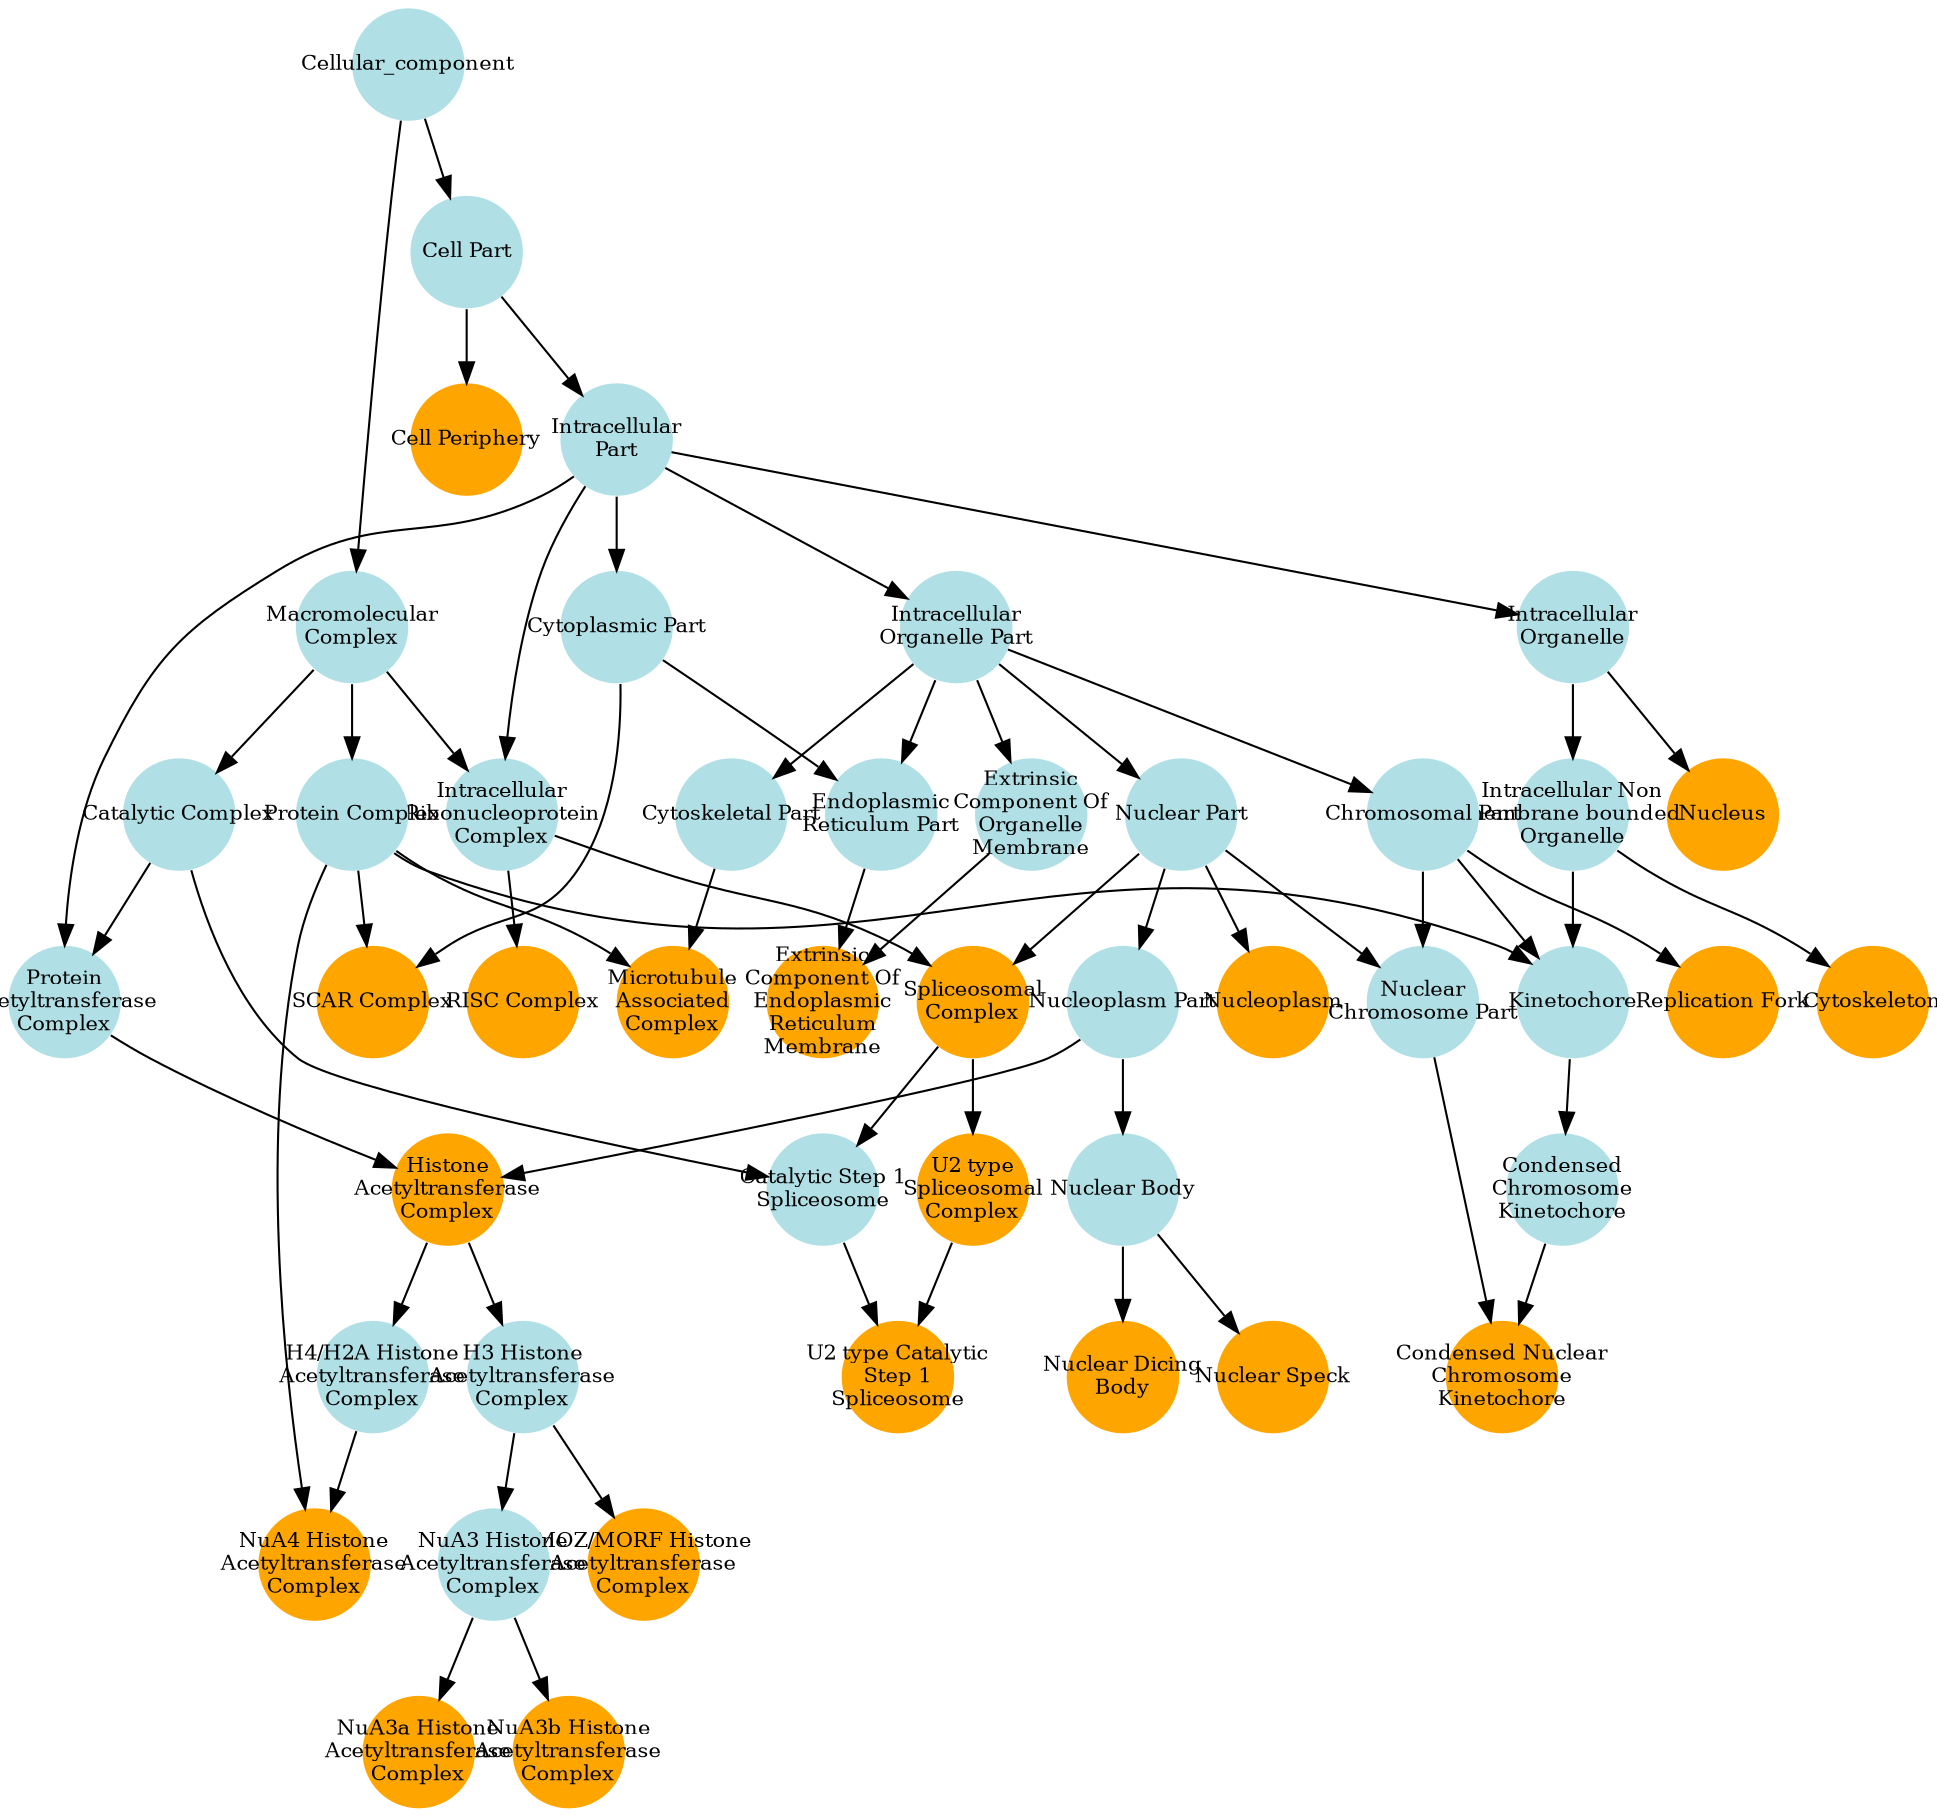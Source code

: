 digraph {
1 [style="filled", fixedsize="true", fontsize="10", shape="circle", width="0.75", fillcolor="powderblue", label="Cellular_component", color="transparent"];
2 [style="filled", fixedsize="true", fontsize="10", shape="circle", width="0.75", fillcolor="powderblue", label="Cell Part", color="transparent"];
3 [style="filled", fixedsize="true", fontsize="10", shape="circle", width="0.75", fillcolor="powderblue", label="Intracellular
Part", color="transparent"];
4 [style="filled", fixedsize="true", fontsize="10", shape="circle", width="0.75", fillcolor="powderblue", label="Intracellular
Organelle", color="transparent"];
5 [style="filled", fixedsize="true", fontsize="10", shape="circle", width="0.75", fillcolor="orange", label="Nucleus", color="transparent"];
6 [style="filled", fixedsize="true", fontsize="10", shape="circle", width="0.75", fillcolor="powderblue", label="Macromolecular
Complex", color="transparent"];
7 [style="filled", fixedsize="true", fontsize="10", shape="circle", width="0.75", fillcolor="powderblue", label="Catalytic Complex", color="transparent"];
8 [style="filled", fixedsize="true", fontsize="10", shape="circle", width="0.75", fillcolor="powderblue", label="Protein
Acetyltransferase
Complex", color="transparent"];
9 [style="filled", fixedsize="true", fontsize="10", shape="circle", width="0.75", fillcolor="powderblue", label="Intracellular
Organelle Part", color="transparent"];
10 [style="filled", fixedsize="true", fontsize="10", shape="circle", width="0.75", fillcolor="powderblue", label="Nuclear Part", color="transparent"];
11 [style="filled", fixedsize="true", fontsize="10", shape="circle", width="0.75", fillcolor="powderblue", label="Nucleoplasm Part", color="transparent"];
12 [style="filled", fixedsize="true", fontsize="10", shape="circle", width="0.75", fillcolor="orange", label="Histone
Acetyltransferase
Complex", color="transparent"];
13 [style="filled", fixedsize="true", fontsize="10", shape="circle", width="0.75", fillcolor="powderblue", label="H3 Histone
Acetyltransferase
Complex", color="transparent"];
14 [style="filled", fixedsize="true", fontsize="10", shape="circle", width="0.75", fillcolor="orange", label="MOZ/MORF Histone
Acetyltransferase
Complex", color="transparent"];
15 [style="filled", fixedsize="true", fontsize="10", shape="circle", width="0.75", fillcolor="powderblue", label="NuA3 Histone
Acetyltransferase
Complex", color="transparent"];
16 [style="filled", fixedsize="true", fontsize="10", shape="circle", width="0.75", fillcolor="orange", label="NuA3a Histone
Acetyltransferase
Complex", color="transparent"];
17 [style="filled", fixedsize="true", fontsize="10", shape="circle", width="0.75", fillcolor="orange", label="NuA3b Histone
Acetyltransferase
Complex", color="transparent"];
18 [style="filled", fixedsize="true", fontsize="10", shape="circle", width="0.75", fillcolor="powderblue", label="Protein Complex", color="transparent"];
19 [style="filled", fixedsize="true", fontsize="10", shape="circle", width="0.75", fillcolor="powderblue", label="Cytoplasmic Part", color="transparent"];
20 [style="filled", fixedsize="true", fontsize="10", shape="circle", width="0.75", fillcolor="orange", label="SCAR Complex", color="transparent"];
21 [style="filled", fixedsize="true", fontsize="10", shape="circle", width="0.75", fillcolor="powderblue", label="Intracellular Non
membrane bounded
Organelle", color="transparent"];
22 [style="filled", fixedsize="true", fontsize="10", shape="circle", width="0.75", fillcolor="orange", label="Cytoskeleton", color="transparent"];
23 [style="filled", fixedsize="true", fontsize="10", shape="circle", width="0.75", fillcolor="powderblue", label="Chromosomal Part", color="transparent"];
24 [style="filled", fixedsize="true", fontsize="10", shape="circle", width="0.75", fillcolor="powderblue", label="Kinetochore", color="transparent"];
25 [style="filled", fixedsize="true", fontsize="10", shape="circle", width="0.75", fillcolor="powderblue", label="Condensed
Chromosome
Kinetochore", color="transparent"];
26 [style="filled", fixedsize="true", fontsize="10", shape="circle", width="0.75", fillcolor="powderblue", label="Nuclear
Chromosome Part", color="transparent"];
27 [style="filled", fixedsize="true", fontsize="10", shape="circle", width="0.75", fillcolor="orange", label="Condensed Nuclear
Chromosome
Kinetochore", color="transparent"];
28 [style="filled", fixedsize="true", fontsize="10", shape="circle", width="0.75", fillcolor="powderblue", label="Intracellular
Ribonucleoprotein
Complex", color="transparent"];
29 [style="filled", fixedsize="true", fontsize="10", shape="circle", width="0.75", fillcolor="orange", label="Spliceosomal
Complex", color="transparent"];
30 [style="filled", fixedsize="true", fontsize="10", shape="circle", width="0.75", fillcolor="powderblue", label="Nuclear Body", color="transparent"];
31 [style="filled", fixedsize="true", fontsize="10", shape="circle", width="0.75", fillcolor="orange", label="Nuclear Speck", color="transparent"];
32 [style="filled", fixedsize="true", fontsize="10", shape="circle", width="0.75", fillcolor="powderblue", label="Extrinsic
Component Of
Organelle
Membrane", color="transparent"];
33 [style="filled", fixedsize="true", fontsize="10", shape="circle", width="0.75", fillcolor="powderblue", label="Endoplasmic
Reticulum Part", color="transparent"];
34 [style="filled", fixedsize="true", fontsize="10", shape="circle", width="0.75", fillcolor="orange", label="Extrinsic
Component Of
Endoplasmic
Reticulum
Membrane", color="transparent"];
35 [style="filled", fixedsize="true", fontsize="10", shape="circle", width="0.75", fillcolor="powderblue", label="Cytoskeletal Part", color="transparent"];
36 [style="filled", fixedsize="true", fontsize="10", shape="circle", width="0.75", fillcolor="orange", label="Microtubule
Associated
Complex", color="transparent"];
37 [style="filled", fixedsize="true", fontsize="10", shape="circle", width="0.75", fillcolor="orange", label="Nucleoplasm", color="transparent"];
38 [style="filled", fixedsize="true", fontsize="10", shape="circle", width="0.75", fillcolor="orange", label="RISC Complex", color="transparent"];
39 [style="filled", fixedsize="true", fontsize="10", shape="circle", width="0.75", fillcolor="orange", label="Cell Periphery", color="transparent"];
40 [style="filled", fixedsize="true", fontsize="10", shape="circle", width="0.75", fillcolor="orange", label="U2 type
Spliceosomal
Complex", color="transparent"];
41 [style="filled", fixedsize="true", fontsize="10", shape="circle", width="0.75", fillcolor="powderblue", label="Catalytic Step 1
Spliceosome", color="transparent"];
42 [style="filled", fixedsize="true", fontsize="10", shape="circle", width="0.75", fillcolor="orange", label="U2 type Catalytic
Step 1
Spliceosome", color="transparent"];
43 [style="filled", fixedsize="true", fontsize="10", shape="circle", width="0.75", fillcolor="powderblue", label="H4/H2A Histone
Acetyltransferase
Complex", color="transparent"];
44 [style="filled", fixedsize="true", fontsize="10", shape="circle", width="0.75", fillcolor="orange", label="NuA4 Histone
Acetyltransferase
Complex", color="transparent"];
45 [style="filled", fixedsize="true", fontsize="10", shape="circle", width="0.75", fillcolor="orange", label="Replication Fork", color="transparent"];
46 [style="filled", fixedsize="true", fontsize="10", shape="circle", width="0.75", fillcolor="orange", label="Nuclear Dicing
Body", color="transparent"];
1 -> 2 [color="#000000", lty="solid"];
2 -> 3 [color="#000000", lty="solid"];
3 -> 4 [color="#000000", lty="solid"];
4 -> 5 [color="#000000", lty="solid"];
1 -> 6 [color="#000000", lty="solid"];
6 -> 7 [color="#000000", lty="solid"];
3 -> 8 [color="#000000", lty="solid"];
7 -> 8 [color="#000000", lty="solid"];
3 -> 9 [color="#000000", lty="solid"];
9 -> 10 [color="#000000", lty="solid"];
10 -> 11 [color="#000000", lty="solid"];
8 -> 12 [color="#000000", lty="solid"];
11 -> 12 [color="#000000", lty="solid"];
12 -> 13 [color="#000000", lty="solid"];
13 -> 14 [color="#000000", lty="solid"];
13 -> 15 [color="#000000", lty="solid"];
15 -> 16 [color="#000000", lty="solid"];
15 -> 17 [color="#000000", lty="solid"];
6 -> 18 [color="#000000", lty="solid"];
3 -> 19 [color="#000000", lty="solid"];
18 -> 20 [color="#000000", lty="solid"];
19 -> 20 [color="#000000", lty="solid"];
4 -> 21 [color="#000000", lty="solid"];
21 -> 22 [color="#000000", lty="solid"];
9 -> 23 [color="#000000", lty="solid"];
18 -> 24 [color="#000000", lty="solid"];
21 -> 24 [color="#000000", lty="solid"];
23 -> 24 [color="#000000", lty="solid"];
24 -> 25 [color="#000000", lty="solid"];
10 -> 26 [color="#000000", lty="solid"];
23 -> 26 [color="#000000", lty="solid"];
25 -> 27 [color="#000000", lty="solid"];
26 -> 27 [color="#000000", lty="solid"];
3 -> 28 [color="#000000", lty="solid"];
6 -> 28 [color="#000000", lty="solid"];
10 -> 29 [color="#000000", lty="solid"];
28 -> 29 [color="#000000", lty="solid"];
11 -> 30 [color="#000000", lty="solid"];
30 -> 31 [color="#000000", lty="solid"];
9 -> 32 [color="#000000", lty="solid"];
9 -> 33 [color="#000000", lty="solid"];
19 -> 33 [color="#000000", lty="solid"];
32 -> 34 [color="#000000", lty="solid"];
33 -> 34 [color="#000000", lty="solid"];
9 -> 35 [color="#000000", lty="solid"];
18 -> 36 [color="#000000", lty="solid"];
35 -> 36 [color="#000000", lty="solid"];
10 -> 37 [color="#000000", lty="solid"];
28 -> 38 [color="#000000", lty="solid"];
2 -> 39 [color="#000000", lty="solid"];
29 -> 40 [color="#000000", lty="solid"];
7 -> 41 [color="#000000", lty="solid"];
29 -> 41 [color="#000000", lty="solid"];
40 -> 42 [color="#000000", lty="solid"];
41 -> 42 [color="#000000", lty="solid"];
12 -> 43 [color="#000000", lty="solid"];
18 -> 44 [color="#000000", lty="solid"];
43 -> 44 [color="#000000", lty="solid"];
23 -> 45 [color="#000000", lty="solid"];
30 -> 46 [color="#000000", lty="solid"];
}
